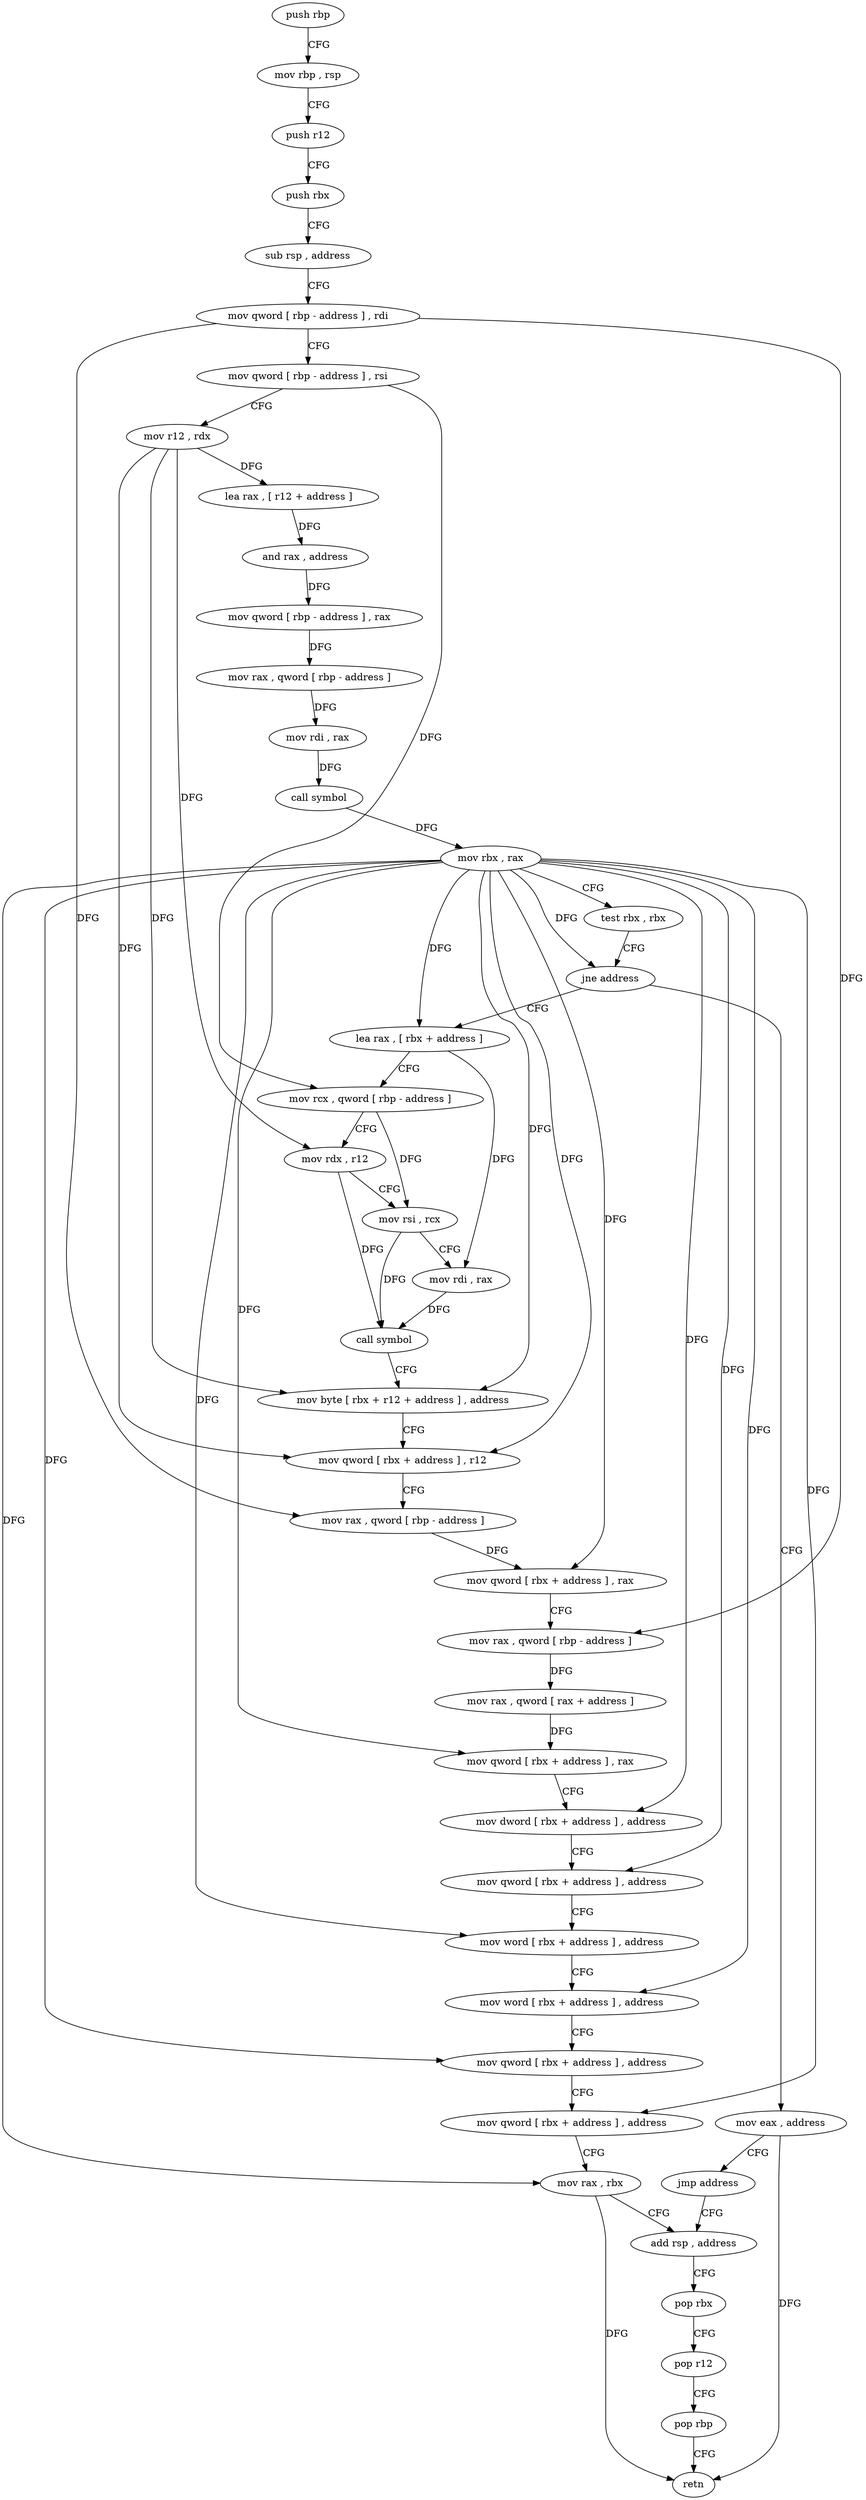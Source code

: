 digraph "func" {
"4302039" [label = "push rbp" ]
"4302040" [label = "mov rbp , rsp" ]
"4302043" [label = "push r12" ]
"4302045" [label = "push rbx" ]
"4302046" [label = "sub rsp , address" ]
"4302050" [label = "mov qword [ rbp - address ] , rdi" ]
"4302054" [label = "mov qword [ rbp - address ] , rsi" ]
"4302058" [label = "mov r12 , rdx" ]
"4302061" [label = "lea rax , [ r12 + address ]" ]
"4302069" [label = "and rax , address" ]
"4302073" [label = "mov qword [ rbp - address ] , rax" ]
"4302077" [label = "mov rax , qword [ rbp - address ]" ]
"4302081" [label = "mov rdi , rax" ]
"4302084" [label = "call symbol" ]
"4302089" [label = "mov rbx , rax" ]
"4302092" [label = "test rbx , rbx" ]
"4302095" [label = "jne address" ]
"4302104" [label = "lea rax , [ rbx + address ]" ]
"4302097" [label = "mov eax , address" ]
"4302111" [label = "mov rcx , qword [ rbp - address ]" ]
"4302115" [label = "mov rdx , r12" ]
"4302118" [label = "mov rsi , rcx" ]
"4302121" [label = "mov rdi , rax" ]
"4302124" [label = "call symbol" ]
"4302129" [label = "mov byte [ rbx + r12 + address ] , address" ]
"4302138" [label = "mov qword [ rbx + address ] , r12" ]
"4302142" [label = "mov rax , qword [ rbp - address ]" ]
"4302146" [label = "mov qword [ rbx + address ] , rax" ]
"4302150" [label = "mov rax , qword [ rbp - address ]" ]
"4302154" [label = "mov rax , qword [ rax + address ]" ]
"4302158" [label = "mov qword [ rbx + address ] , rax" ]
"4302162" [label = "mov dword [ rbx + address ] , address" ]
"4302169" [label = "mov qword [ rbx + address ] , address" ]
"4302177" [label = "mov word [ rbx + address ] , address" ]
"4302183" [label = "mov word [ rbx + address ] , address" ]
"4302189" [label = "mov qword [ rbx + address ] , address" ]
"4302197" [label = "mov qword [ rbx + address ] , address" ]
"4302205" [label = "mov rax , rbx" ]
"4302208" [label = "add rsp , address" ]
"4302102" [label = "jmp address" ]
"4302212" [label = "pop rbx" ]
"4302213" [label = "pop r12" ]
"4302215" [label = "pop rbp" ]
"4302216" [label = "retn" ]
"4302039" -> "4302040" [ label = "CFG" ]
"4302040" -> "4302043" [ label = "CFG" ]
"4302043" -> "4302045" [ label = "CFG" ]
"4302045" -> "4302046" [ label = "CFG" ]
"4302046" -> "4302050" [ label = "CFG" ]
"4302050" -> "4302054" [ label = "CFG" ]
"4302050" -> "4302142" [ label = "DFG" ]
"4302050" -> "4302150" [ label = "DFG" ]
"4302054" -> "4302058" [ label = "CFG" ]
"4302054" -> "4302111" [ label = "DFG" ]
"4302058" -> "4302061" [ label = "DFG" ]
"4302058" -> "4302115" [ label = "DFG" ]
"4302058" -> "4302129" [ label = "DFG" ]
"4302058" -> "4302138" [ label = "DFG" ]
"4302061" -> "4302069" [ label = "DFG" ]
"4302069" -> "4302073" [ label = "DFG" ]
"4302073" -> "4302077" [ label = "DFG" ]
"4302077" -> "4302081" [ label = "DFG" ]
"4302081" -> "4302084" [ label = "DFG" ]
"4302084" -> "4302089" [ label = "DFG" ]
"4302089" -> "4302092" [ label = "CFG" ]
"4302089" -> "4302095" [ label = "DFG" ]
"4302089" -> "4302104" [ label = "DFG" ]
"4302089" -> "4302129" [ label = "DFG" ]
"4302089" -> "4302138" [ label = "DFG" ]
"4302089" -> "4302146" [ label = "DFG" ]
"4302089" -> "4302158" [ label = "DFG" ]
"4302089" -> "4302162" [ label = "DFG" ]
"4302089" -> "4302169" [ label = "DFG" ]
"4302089" -> "4302177" [ label = "DFG" ]
"4302089" -> "4302183" [ label = "DFG" ]
"4302089" -> "4302189" [ label = "DFG" ]
"4302089" -> "4302197" [ label = "DFG" ]
"4302089" -> "4302205" [ label = "DFG" ]
"4302092" -> "4302095" [ label = "CFG" ]
"4302095" -> "4302104" [ label = "CFG" ]
"4302095" -> "4302097" [ label = "CFG" ]
"4302104" -> "4302111" [ label = "CFG" ]
"4302104" -> "4302121" [ label = "DFG" ]
"4302097" -> "4302102" [ label = "CFG" ]
"4302097" -> "4302216" [ label = "DFG" ]
"4302111" -> "4302115" [ label = "CFG" ]
"4302111" -> "4302118" [ label = "DFG" ]
"4302115" -> "4302118" [ label = "CFG" ]
"4302115" -> "4302124" [ label = "DFG" ]
"4302118" -> "4302121" [ label = "CFG" ]
"4302118" -> "4302124" [ label = "DFG" ]
"4302121" -> "4302124" [ label = "DFG" ]
"4302124" -> "4302129" [ label = "CFG" ]
"4302129" -> "4302138" [ label = "CFG" ]
"4302138" -> "4302142" [ label = "CFG" ]
"4302142" -> "4302146" [ label = "DFG" ]
"4302146" -> "4302150" [ label = "CFG" ]
"4302150" -> "4302154" [ label = "DFG" ]
"4302154" -> "4302158" [ label = "DFG" ]
"4302158" -> "4302162" [ label = "CFG" ]
"4302162" -> "4302169" [ label = "CFG" ]
"4302169" -> "4302177" [ label = "CFG" ]
"4302177" -> "4302183" [ label = "CFG" ]
"4302183" -> "4302189" [ label = "CFG" ]
"4302189" -> "4302197" [ label = "CFG" ]
"4302197" -> "4302205" [ label = "CFG" ]
"4302205" -> "4302208" [ label = "CFG" ]
"4302205" -> "4302216" [ label = "DFG" ]
"4302208" -> "4302212" [ label = "CFG" ]
"4302102" -> "4302208" [ label = "CFG" ]
"4302212" -> "4302213" [ label = "CFG" ]
"4302213" -> "4302215" [ label = "CFG" ]
"4302215" -> "4302216" [ label = "CFG" ]
}
